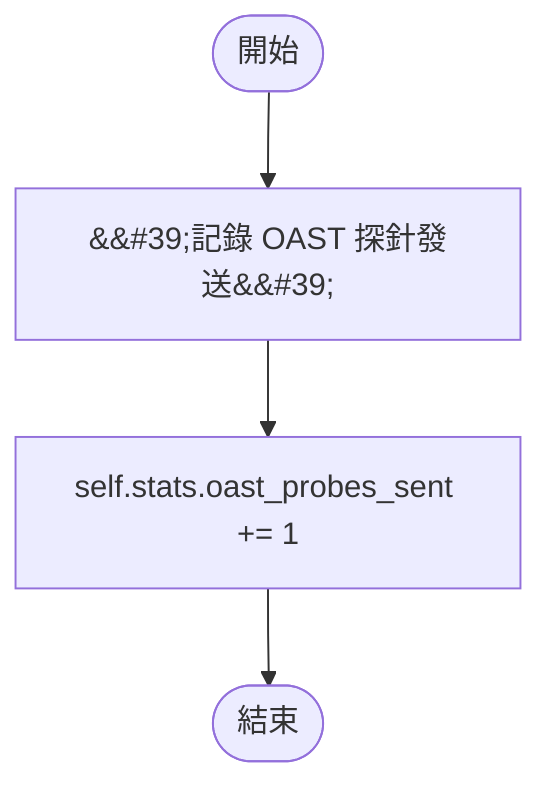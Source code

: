 flowchart TB
    n1([開始])
    n2([結束])
    n3[&amp;&#35;39;記錄 OAST 探針發送&amp;&#35;39;]
    n4[self.stats.oast_probes_sent += 1]
    n1 --> n3
    n3 --> n4
    n4 --> n2